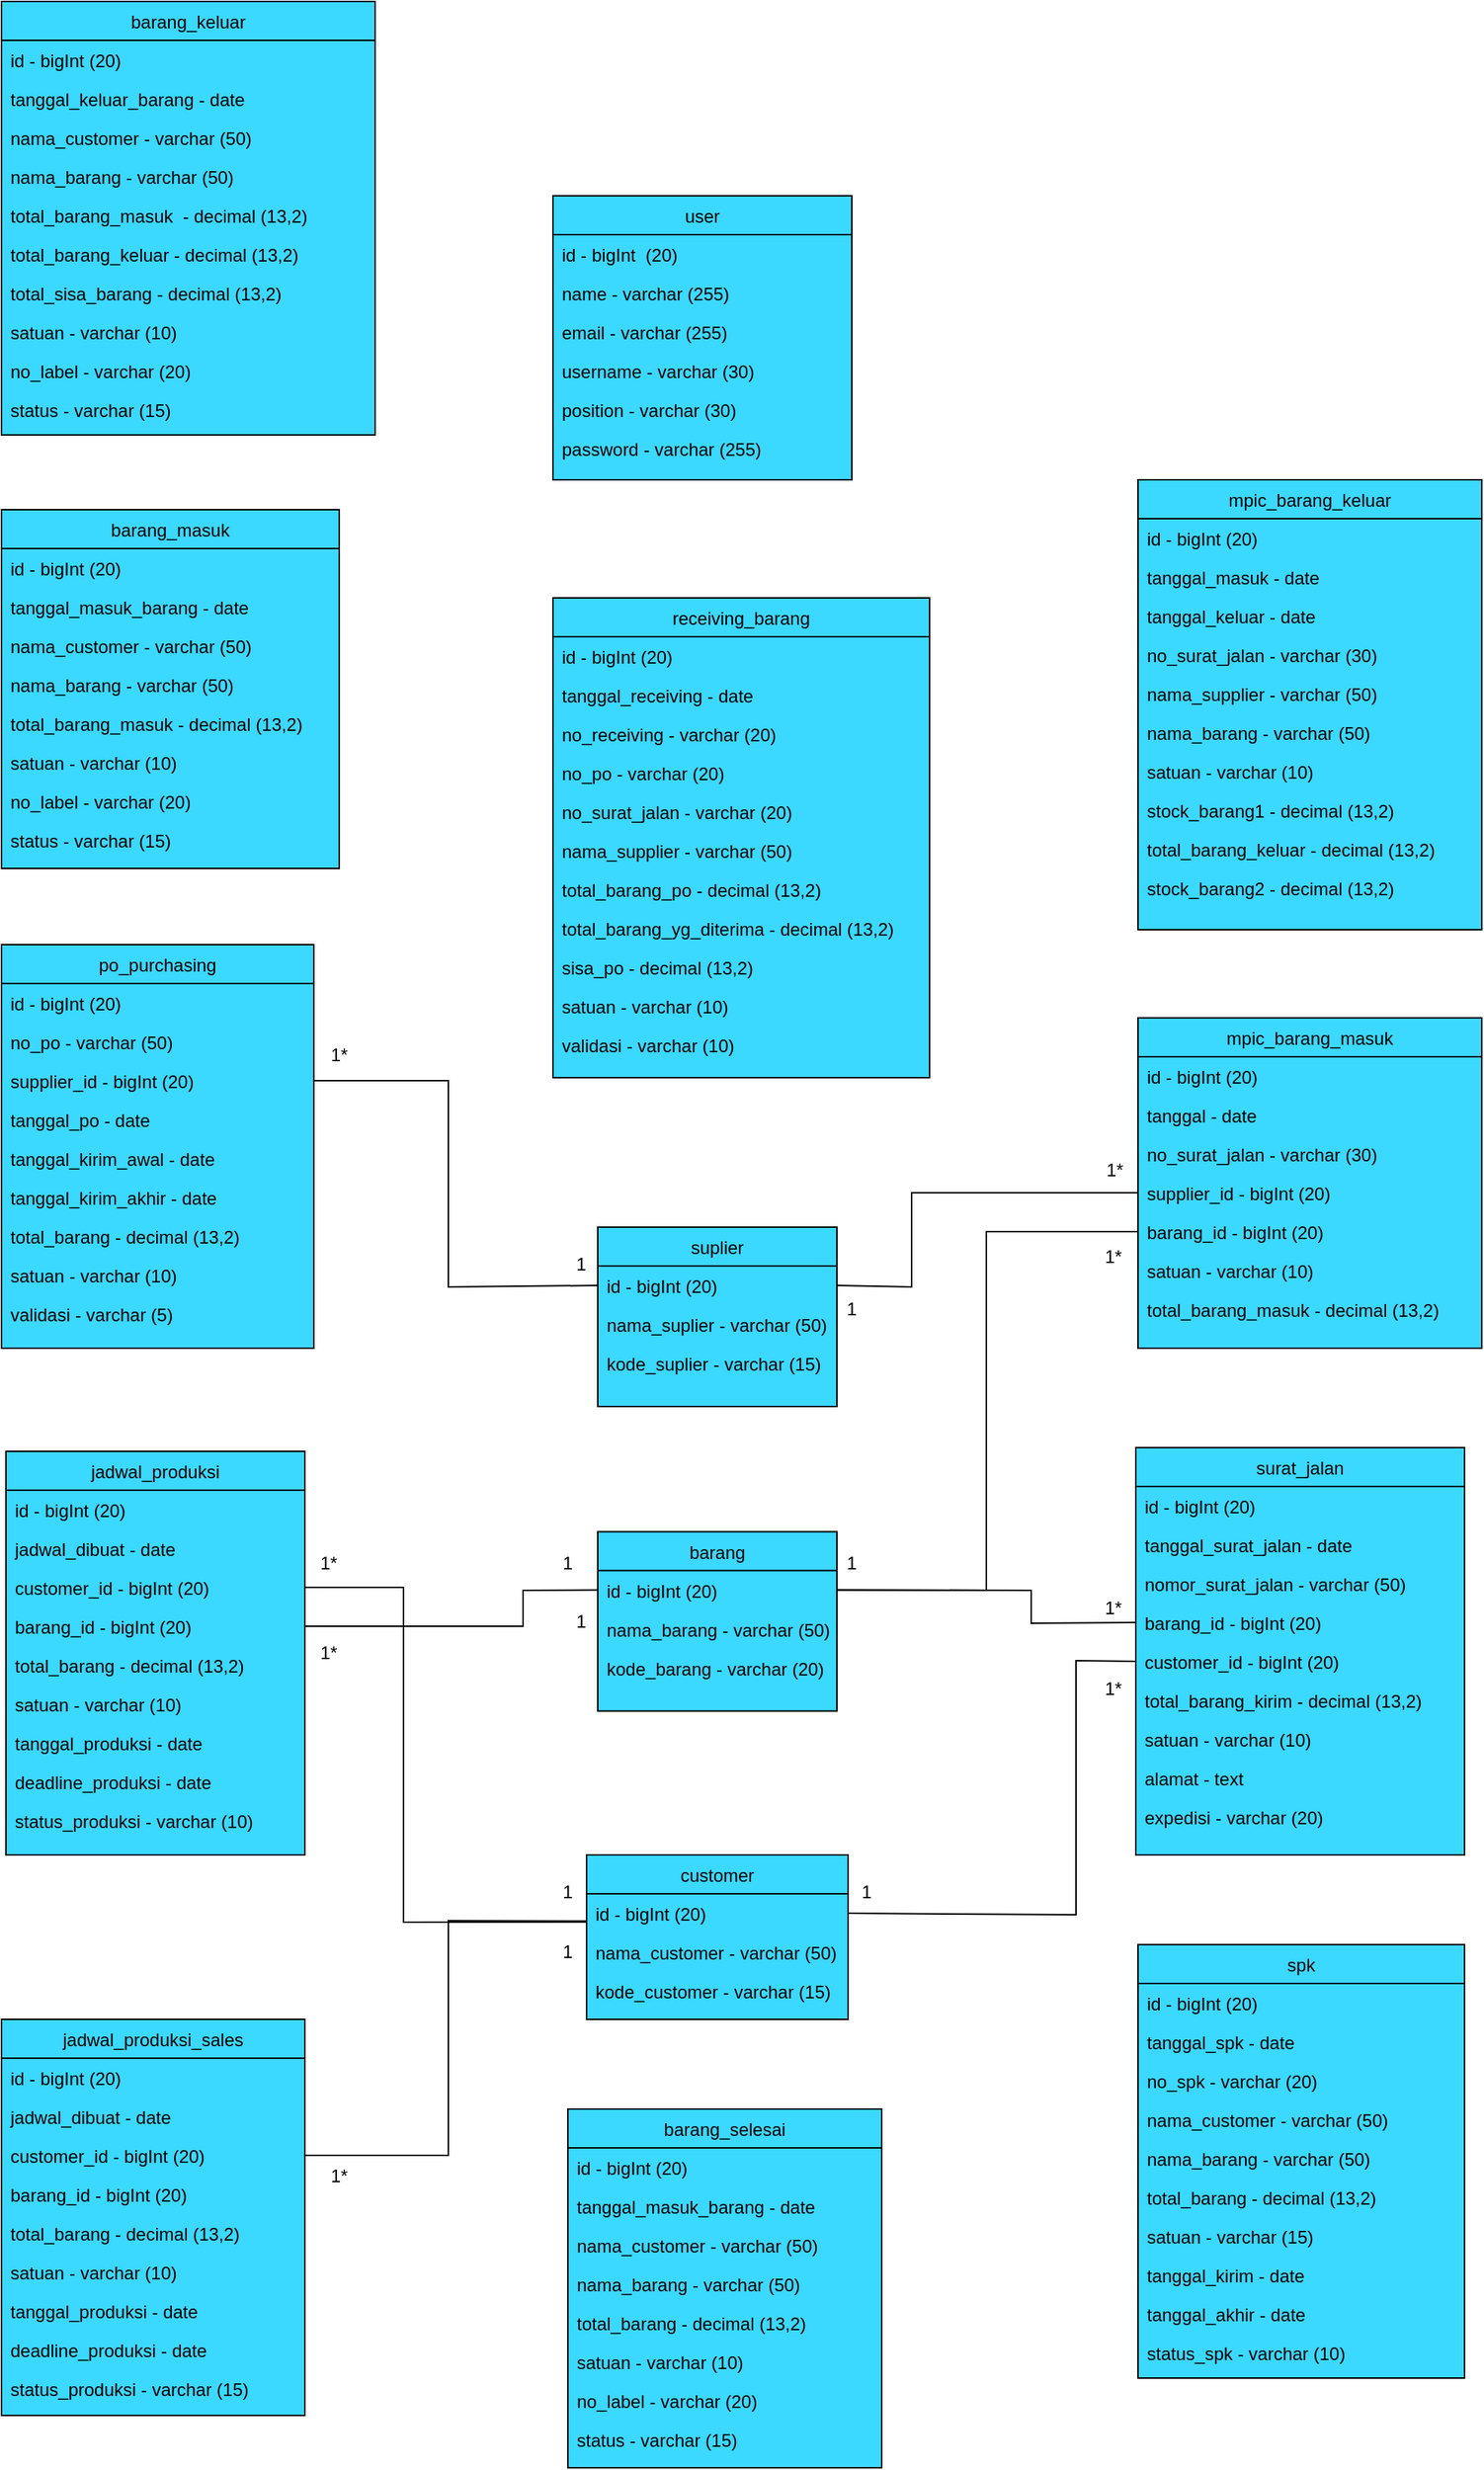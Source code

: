 <mxfile version="20.3.0" type="github">
  <diagram id="C5RBs43oDa-KdzZeNtuy" name="Page-1">
    <mxGraphModel dx="6648" dy="5126" grid="1" gridSize="10" guides="1" tooltips="1" connect="1" arrows="1" fold="1" page="1" pageScale="1" pageWidth="827" pageHeight="1169" math="0" shadow="0">
      <root>
        <mxCell id="WIyWlLk6GJQsqaUBKTNV-0" />
        <mxCell id="WIyWlLk6GJQsqaUBKTNV-1" parent="WIyWlLk6GJQsqaUBKTNV-0" />
        <mxCell id="zkfFHV4jXpPFQw0GAbJ--0" value="surat_jalan" style="swimlane;fontStyle=0;align=center;verticalAlign=top;childLayout=stackLayout;horizontal=1;startSize=26;horizontalStack=0;resizeParent=1;resizeLast=0;collapsible=1;marginBottom=0;rounded=0;shadow=0;strokeWidth=1;fillColor=#3BD8FF;swimlaneFillColor=#3BD8FF;" parent="WIyWlLk6GJQsqaUBKTNV-1" vertex="1">
          <mxGeometry x="1390" y="-772.5" width="220" height="272.5" as="geometry">
            <mxRectangle x="230" y="140" width="160" height="26" as="alternateBounds" />
          </mxGeometry>
        </mxCell>
        <mxCell id="zkfFHV4jXpPFQw0GAbJ--1" value="id - bigInt (20)" style="text;align=left;verticalAlign=top;spacingLeft=4;spacingRight=4;overflow=hidden;rotatable=0;points=[[0,0.5],[1,0.5]];portConstraint=eastwest;" parent="zkfFHV4jXpPFQw0GAbJ--0" vertex="1">
          <mxGeometry y="26" width="220" height="26" as="geometry" />
        </mxCell>
        <mxCell id="zkfFHV4jXpPFQw0GAbJ--2" value="tanggal_surat_jalan - date" style="text;align=left;verticalAlign=top;spacingLeft=4;spacingRight=4;overflow=hidden;rotatable=0;points=[[0,0.5],[1,0.5]];portConstraint=eastwest;rounded=0;shadow=0;html=0;" parent="zkfFHV4jXpPFQw0GAbJ--0" vertex="1">
          <mxGeometry y="52" width="220" height="26" as="geometry" />
        </mxCell>
        <mxCell id="zkfFHV4jXpPFQw0GAbJ--3" value="nomor_surat_jalan - varchar (50)" style="text;align=left;verticalAlign=top;spacingLeft=4;spacingRight=4;overflow=hidden;rotatable=0;points=[[0,0.5],[1,0.5]];portConstraint=eastwest;rounded=0;shadow=0;html=0;" parent="zkfFHV4jXpPFQw0GAbJ--0" vertex="1">
          <mxGeometry y="78" width="220" height="26" as="geometry" />
        </mxCell>
        <mxCell id="W92CTORP-74Vqz_GSipa-1" value="barang_id - bigInt (20)" style="text;align=left;verticalAlign=top;spacingLeft=4;spacingRight=4;overflow=hidden;rotatable=0;points=[[0,0.5],[1,0.5]];portConstraint=eastwest;rounded=0;shadow=0;html=0;" parent="zkfFHV4jXpPFQw0GAbJ--0" vertex="1">
          <mxGeometry y="104" width="220" height="26" as="geometry" />
        </mxCell>
        <mxCell id="W92CTORP-74Vqz_GSipa-0" value="customer_id - bigInt (20)" style="text;align=left;verticalAlign=top;spacingLeft=4;spacingRight=4;overflow=hidden;rotatable=0;points=[[0,0.5],[1,0.5]];portConstraint=eastwest;rounded=0;shadow=0;html=0;" parent="zkfFHV4jXpPFQw0GAbJ--0" vertex="1">
          <mxGeometry y="130" width="220" height="26" as="geometry" />
        </mxCell>
        <mxCell id="W92CTORP-74Vqz_GSipa-2" value="total_barang_kirim - decimal (13,2)" style="text;align=left;verticalAlign=top;spacingLeft=4;spacingRight=4;overflow=hidden;rotatable=0;points=[[0,0.5],[1,0.5]];portConstraint=eastwest;rounded=0;shadow=0;html=0;" parent="zkfFHV4jXpPFQw0GAbJ--0" vertex="1">
          <mxGeometry y="156" width="220" height="26" as="geometry" />
        </mxCell>
        <mxCell id="W92CTORP-74Vqz_GSipa-3" value="satuan - varchar (10)" style="text;align=left;verticalAlign=top;spacingLeft=4;spacingRight=4;overflow=hidden;rotatable=0;points=[[0,0.5],[1,0.5]];portConstraint=eastwest;rounded=0;shadow=0;html=0;" parent="zkfFHV4jXpPFQw0GAbJ--0" vertex="1">
          <mxGeometry y="182" width="220" height="26" as="geometry" />
        </mxCell>
        <mxCell id="W92CTORP-74Vqz_GSipa-4" value="alamat - text" style="text;align=left;verticalAlign=top;spacingLeft=4;spacingRight=4;overflow=hidden;rotatable=0;points=[[0,0.5],[1,0.5]];portConstraint=eastwest;rounded=0;shadow=0;html=0;" parent="zkfFHV4jXpPFQw0GAbJ--0" vertex="1">
          <mxGeometry y="208" width="220" height="26" as="geometry" />
        </mxCell>
        <mxCell id="W92CTORP-74Vqz_GSipa-5" value="expedisi - varchar (20)" style="text;align=left;verticalAlign=top;spacingLeft=4;spacingRight=4;overflow=hidden;rotatable=0;points=[[0,0.5],[1,0.5]];portConstraint=eastwest;rounded=0;shadow=0;html=0;" parent="zkfFHV4jXpPFQw0GAbJ--0" vertex="1">
          <mxGeometry y="234" width="220" height="26" as="geometry" />
        </mxCell>
        <mxCell id="zkfFHV4jXpPFQw0GAbJ--6" value="barang_selesai" style="swimlane;fontStyle=0;align=center;verticalAlign=top;childLayout=stackLayout;horizontal=1;startSize=26;horizontalStack=0;resizeParent=1;resizeLast=0;collapsible=1;marginBottom=0;rounded=0;shadow=0;strokeWidth=1;fillColor=#3BD8FF;swimlaneFillColor=#3BD8FF;" parent="WIyWlLk6GJQsqaUBKTNV-1" vertex="1">
          <mxGeometry x="1010" y="-330" width="210" height="240" as="geometry">
            <mxRectangle x="130" y="380" width="160" height="26" as="alternateBounds" />
          </mxGeometry>
        </mxCell>
        <mxCell id="zkfFHV4jXpPFQw0GAbJ--7" value="id - bigInt (20)" style="text;align=left;verticalAlign=top;spacingLeft=4;spacingRight=4;overflow=hidden;rotatable=0;points=[[0,0.5],[1,0.5]];portConstraint=eastwest;" parent="zkfFHV4jXpPFQw0GAbJ--6" vertex="1">
          <mxGeometry y="26" width="210" height="26" as="geometry" />
        </mxCell>
        <mxCell id="zkfFHV4jXpPFQw0GAbJ--8" value="tanggal_masuk_barang - date" style="text;align=left;verticalAlign=top;spacingLeft=4;spacingRight=4;overflow=hidden;rotatable=0;points=[[0,0.5],[1,0.5]];portConstraint=eastwest;rounded=0;shadow=0;html=0;" parent="zkfFHV4jXpPFQw0GAbJ--6" vertex="1">
          <mxGeometry y="52" width="210" height="26" as="geometry" />
        </mxCell>
        <mxCell id="W92CTORP-74Vqz_GSipa-8" value="nama_customer - varchar (50)" style="text;align=left;verticalAlign=top;spacingLeft=4;spacingRight=4;overflow=hidden;rotatable=0;points=[[0,0.5],[1,0.5]];portConstraint=eastwest;rounded=0;shadow=0;html=0;" parent="zkfFHV4jXpPFQw0GAbJ--6" vertex="1">
          <mxGeometry y="78" width="210" height="26" as="geometry" />
        </mxCell>
        <mxCell id="W92CTORP-74Vqz_GSipa-9" value="nama_barang - varchar (50)" style="text;align=left;verticalAlign=top;spacingLeft=4;spacingRight=4;overflow=hidden;rotatable=0;points=[[0,0.5],[1,0.5]];portConstraint=eastwest;rounded=0;shadow=0;html=0;" parent="zkfFHV4jXpPFQw0GAbJ--6" vertex="1">
          <mxGeometry y="104" width="210" height="26" as="geometry" />
        </mxCell>
        <mxCell id="W92CTORP-74Vqz_GSipa-10" value="total_barang - decimal (13,2)" style="text;align=left;verticalAlign=top;spacingLeft=4;spacingRight=4;overflow=hidden;rotatable=0;points=[[0,0.5],[1,0.5]];portConstraint=eastwest;rounded=0;shadow=0;html=0;" parent="zkfFHV4jXpPFQw0GAbJ--6" vertex="1">
          <mxGeometry y="130" width="210" height="26" as="geometry" />
        </mxCell>
        <mxCell id="W92CTORP-74Vqz_GSipa-11" value="satuan - varchar (10)" style="text;align=left;verticalAlign=top;spacingLeft=4;spacingRight=4;overflow=hidden;rotatable=0;points=[[0,0.5],[1,0.5]];portConstraint=eastwest;rounded=0;shadow=0;html=0;" parent="zkfFHV4jXpPFQw0GAbJ--6" vertex="1">
          <mxGeometry y="156" width="210" height="26" as="geometry" />
        </mxCell>
        <mxCell id="W92CTORP-74Vqz_GSipa-12" value="no_label - varchar (20)" style="text;align=left;verticalAlign=top;spacingLeft=4;spacingRight=4;overflow=hidden;rotatable=0;points=[[0,0.5],[1,0.5]];portConstraint=eastwest;rounded=0;shadow=0;html=0;" parent="zkfFHV4jXpPFQw0GAbJ--6" vertex="1">
          <mxGeometry y="182" width="210" height="26" as="geometry" />
        </mxCell>
        <mxCell id="W92CTORP-74Vqz_GSipa-13" value="status - varchar (15)" style="text;align=left;verticalAlign=top;spacingLeft=4;spacingRight=4;overflow=hidden;rotatable=0;points=[[0,0.5],[1,0.5]];portConstraint=eastwest;rounded=0;shadow=0;html=0;" parent="zkfFHV4jXpPFQw0GAbJ--6" vertex="1">
          <mxGeometry y="208" width="210" height="26" as="geometry" />
        </mxCell>
        <mxCell id="zkfFHV4jXpPFQw0GAbJ--13" value="customer" style="swimlane;fontStyle=0;align=center;verticalAlign=top;childLayout=stackLayout;horizontal=1;startSize=26;horizontalStack=0;resizeParent=1;resizeLast=0;collapsible=1;marginBottom=0;rounded=0;shadow=0;strokeWidth=1;fillColor=#3BD8FF;swimlaneFillColor=#3BD8FF;" parent="WIyWlLk6GJQsqaUBKTNV-1" vertex="1">
          <mxGeometry x="1022.5" y="-500" width="175" height="110" as="geometry">
            <mxRectangle x="340" y="380" width="170" height="26" as="alternateBounds" />
          </mxGeometry>
        </mxCell>
        <mxCell id="zkfFHV4jXpPFQw0GAbJ--14" value="id - bigInt (20)" style="text;align=left;verticalAlign=top;spacingLeft=4;spacingRight=4;overflow=hidden;rotatable=0;points=[[0,0.5],[1,0.5]];portConstraint=eastwest;" parent="zkfFHV4jXpPFQw0GAbJ--13" vertex="1">
          <mxGeometry y="26" width="175" height="26" as="geometry" />
        </mxCell>
        <mxCell id="W92CTORP-74Vqz_GSipa-6" value="nama_customer - varchar (50)" style="text;align=left;verticalAlign=top;spacingLeft=4;spacingRight=4;overflow=hidden;rotatable=0;points=[[0,0.5],[1,0.5]];portConstraint=eastwest;" parent="zkfFHV4jXpPFQw0GAbJ--13" vertex="1">
          <mxGeometry y="52" width="175" height="26" as="geometry" />
        </mxCell>
        <mxCell id="W92CTORP-74Vqz_GSipa-7" value="kode_customer - varchar (15)" style="text;align=left;verticalAlign=top;spacingLeft=4;spacingRight=4;overflow=hidden;rotatable=0;points=[[0,0.5],[1,0.5]];portConstraint=eastwest;" parent="zkfFHV4jXpPFQw0GAbJ--13" vertex="1">
          <mxGeometry y="78" width="175" height="26" as="geometry" />
        </mxCell>
        <mxCell id="zkfFHV4jXpPFQw0GAbJ--17" value="barang" style="swimlane;fontStyle=0;align=center;verticalAlign=top;childLayout=stackLayout;horizontal=1;startSize=26;horizontalStack=0;resizeParent=1;resizeLast=0;collapsible=1;marginBottom=0;rounded=0;shadow=0;strokeWidth=1;fillColor=#3BD8FF;swimlaneFillColor=#3BD8FF;" parent="WIyWlLk6GJQsqaUBKTNV-1" vertex="1">
          <mxGeometry x="1030" y="-716.25" width="160" height="120" as="geometry">
            <mxRectangle x="550" y="140" width="160" height="26" as="alternateBounds" />
          </mxGeometry>
        </mxCell>
        <mxCell id="zkfFHV4jXpPFQw0GAbJ--18" value="id - bigInt (20)" style="text;align=left;verticalAlign=top;spacingLeft=4;spacingRight=4;overflow=hidden;rotatable=0;points=[[0,0.5],[1,0.5]];portConstraint=eastwest;" parent="zkfFHV4jXpPFQw0GAbJ--17" vertex="1">
          <mxGeometry y="26" width="160" height="26" as="geometry" />
        </mxCell>
        <mxCell id="zkfFHV4jXpPFQw0GAbJ--19" value="nama_barang - varchar (50)" style="text;align=left;verticalAlign=top;spacingLeft=4;spacingRight=4;overflow=hidden;rotatable=0;points=[[0,0.5],[1,0.5]];portConstraint=eastwest;rounded=0;shadow=0;html=0;" parent="zkfFHV4jXpPFQw0GAbJ--17" vertex="1">
          <mxGeometry y="52" width="160" height="26" as="geometry" />
        </mxCell>
        <mxCell id="zkfFHV4jXpPFQw0GAbJ--20" value="kode_barang - varchar (20)" style="text;align=left;verticalAlign=top;spacingLeft=4;spacingRight=4;overflow=hidden;rotatable=0;points=[[0,0.5],[1,0.5]];portConstraint=eastwest;rounded=0;shadow=0;html=0;" parent="zkfFHV4jXpPFQw0GAbJ--17" vertex="1">
          <mxGeometry y="78" width="160" height="26" as="geometry" />
        </mxCell>
        <mxCell id="W92CTORP-74Vqz_GSipa-14" value="spk" style="swimlane;fontStyle=0;align=center;verticalAlign=top;childLayout=stackLayout;horizontal=1;startSize=26;horizontalStack=0;resizeParent=1;resizeLast=0;collapsible=1;marginBottom=0;rounded=0;shadow=0;strokeWidth=1;fillColor=#3BD8FF;swimlaneFillColor=#3BD8FF;" parent="WIyWlLk6GJQsqaUBKTNV-1" vertex="1">
          <mxGeometry x="1391.5" y="-440" width="218.5" height="290" as="geometry">
            <mxRectangle x="130" y="380" width="160" height="26" as="alternateBounds" />
          </mxGeometry>
        </mxCell>
        <mxCell id="W92CTORP-74Vqz_GSipa-15" value="id - bigInt (20)" style="text;align=left;verticalAlign=top;spacingLeft=4;spacingRight=4;overflow=hidden;rotatable=0;points=[[0,0.5],[1,0.5]];portConstraint=eastwest;" parent="W92CTORP-74Vqz_GSipa-14" vertex="1">
          <mxGeometry y="26" width="218.5" height="26" as="geometry" />
        </mxCell>
        <mxCell id="W92CTORP-74Vqz_GSipa-16" value="tanggal_spk - date" style="text;align=left;verticalAlign=top;spacingLeft=4;spacingRight=4;overflow=hidden;rotatable=0;points=[[0,0.5],[1,0.5]];portConstraint=eastwest;rounded=0;shadow=0;html=0;" parent="W92CTORP-74Vqz_GSipa-14" vertex="1">
          <mxGeometry y="52" width="218.5" height="26" as="geometry" />
        </mxCell>
        <mxCell id="W92CTORP-74Vqz_GSipa-17" value="no_spk - varchar (20)" style="text;align=left;verticalAlign=top;spacingLeft=4;spacingRight=4;overflow=hidden;rotatable=0;points=[[0,0.5],[1,0.5]];portConstraint=eastwest;rounded=0;shadow=0;html=0;" parent="W92CTORP-74Vqz_GSipa-14" vertex="1">
          <mxGeometry y="78" width="218.5" height="26" as="geometry" />
        </mxCell>
        <mxCell id="W92CTORP-74Vqz_GSipa-18" value="nama_customer - varchar (50)" style="text;align=left;verticalAlign=top;spacingLeft=4;spacingRight=4;overflow=hidden;rotatable=0;points=[[0,0.5],[1,0.5]];portConstraint=eastwest;rounded=0;shadow=0;html=0;" parent="W92CTORP-74Vqz_GSipa-14" vertex="1">
          <mxGeometry y="104" width="218.5" height="26" as="geometry" />
        </mxCell>
        <mxCell id="W92CTORP-74Vqz_GSipa-19" value="nama_barang - varchar (50)" style="text;align=left;verticalAlign=top;spacingLeft=4;spacingRight=4;overflow=hidden;rotatable=0;points=[[0,0.5],[1,0.5]];portConstraint=eastwest;rounded=0;shadow=0;html=0;" parent="W92CTORP-74Vqz_GSipa-14" vertex="1">
          <mxGeometry y="130" width="218.5" height="26" as="geometry" />
        </mxCell>
        <mxCell id="W92CTORP-74Vqz_GSipa-20" value="total_barang - decimal (13,2)" style="text;align=left;verticalAlign=top;spacingLeft=4;spacingRight=4;overflow=hidden;rotatable=0;points=[[0,0.5],[1,0.5]];portConstraint=eastwest;rounded=0;shadow=0;html=0;" parent="W92CTORP-74Vqz_GSipa-14" vertex="1">
          <mxGeometry y="156" width="218.5" height="26" as="geometry" />
        </mxCell>
        <mxCell id="W92CTORP-74Vqz_GSipa-21" value="satuan - varchar (15)" style="text;align=left;verticalAlign=top;spacingLeft=4;spacingRight=4;overflow=hidden;rotatable=0;points=[[0,0.5],[1,0.5]];portConstraint=eastwest;rounded=0;shadow=0;html=0;" parent="W92CTORP-74Vqz_GSipa-14" vertex="1">
          <mxGeometry y="182" width="218.5" height="26" as="geometry" />
        </mxCell>
        <mxCell id="W92CTORP-74Vqz_GSipa-22" value="tanggal_kirim - date" style="text;align=left;verticalAlign=top;spacingLeft=4;spacingRight=4;overflow=hidden;rotatable=0;points=[[0,0.5],[1,0.5]];portConstraint=eastwest;rounded=0;shadow=0;html=0;" parent="W92CTORP-74Vqz_GSipa-14" vertex="1">
          <mxGeometry y="208" width="218.5" height="26" as="geometry" />
        </mxCell>
        <mxCell id="W92CTORP-74Vqz_GSipa-23" value="tanggal_akhir - date" style="text;align=left;verticalAlign=top;spacingLeft=4;spacingRight=4;overflow=hidden;rotatable=0;points=[[0,0.5],[1,0.5]];portConstraint=eastwest;rounded=0;shadow=0;html=0;" parent="W92CTORP-74Vqz_GSipa-14" vertex="1">
          <mxGeometry y="234" width="218.5" height="26" as="geometry" />
        </mxCell>
        <mxCell id="W92CTORP-74Vqz_GSipa-24" value="status_spk - varchar (10)" style="text;align=left;verticalAlign=top;spacingLeft=4;spacingRight=4;overflow=hidden;rotatable=0;points=[[0,0.5],[1,0.5]];portConstraint=eastwest;rounded=0;shadow=0;html=0;" parent="W92CTORP-74Vqz_GSipa-14" vertex="1">
          <mxGeometry y="260" width="218.5" height="26" as="geometry" />
        </mxCell>
        <mxCell id="W92CTORP-74Vqz_GSipa-25" value="user" style="swimlane;fontStyle=0;align=center;verticalAlign=top;childLayout=stackLayout;horizontal=1;startSize=26;horizontalStack=0;resizeParent=1;resizeLast=0;collapsible=1;marginBottom=0;rounded=0;shadow=0;strokeWidth=1;swimlaneFillColor=#3BD8FF;fillColor=#3BD8FF;" parent="WIyWlLk6GJQsqaUBKTNV-1" vertex="1">
          <mxGeometry x="1000" y="-1610" width="200" height="190" as="geometry">
            <mxRectangle x="130" y="380" width="160" height="26" as="alternateBounds" />
          </mxGeometry>
        </mxCell>
        <mxCell id="W92CTORP-74Vqz_GSipa-26" value="id - bigInt  (20)" style="text;align=left;verticalAlign=top;spacingLeft=4;spacingRight=4;overflow=hidden;rotatable=0;points=[[0,0.5],[1,0.5]];portConstraint=eastwest;" parent="W92CTORP-74Vqz_GSipa-25" vertex="1">
          <mxGeometry y="26" width="200" height="26" as="geometry" />
        </mxCell>
        <mxCell id="W92CTORP-74Vqz_GSipa-27" value="name - varchar (255)" style="text;align=left;verticalAlign=top;spacingLeft=4;spacingRight=4;overflow=hidden;rotatable=0;points=[[0,0.5],[1,0.5]];portConstraint=eastwest;rounded=0;shadow=0;html=0;" parent="W92CTORP-74Vqz_GSipa-25" vertex="1">
          <mxGeometry y="52" width="200" height="26" as="geometry" />
        </mxCell>
        <mxCell id="W92CTORP-74Vqz_GSipa-28" value="email - varchar (255)" style="text;align=left;verticalAlign=top;spacingLeft=4;spacingRight=4;overflow=hidden;rotatable=0;points=[[0,0.5],[1,0.5]];portConstraint=eastwest;rounded=0;shadow=0;html=0;" parent="W92CTORP-74Vqz_GSipa-25" vertex="1">
          <mxGeometry y="78" width="200" height="26" as="geometry" />
        </mxCell>
        <mxCell id="W92CTORP-74Vqz_GSipa-29" value="username - varchar (30)" style="text;align=left;verticalAlign=top;spacingLeft=4;spacingRight=4;overflow=hidden;rotatable=0;points=[[0,0.5],[1,0.5]];portConstraint=eastwest;rounded=0;shadow=0;html=0;" parent="W92CTORP-74Vqz_GSipa-25" vertex="1">
          <mxGeometry y="104" width="200" height="26" as="geometry" />
        </mxCell>
        <mxCell id="W92CTORP-74Vqz_GSipa-30" value="position - varchar (30)" style="text;align=left;verticalAlign=top;spacingLeft=4;spacingRight=4;overflow=hidden;rotatable=0;points=[[0,0.5],[1,0.5]];portConstraint=eastwest;rounded=0;shadow=0;html=0;" parent="W92CTORP-74Vqz_GSipa-25" vertex="1">
          <mxGeometry y="130" width="200" height="26" as="geometry" />
        </mxCell>
        <mxCell id="W92CTORP-74Vqz_GSipa-31" value="password - varchar (255)" style="text;align=left;verticalAlign=top;spacingLeft=4;spacingRight=4;overflow=hidden;rotatable=0;points=[[0,0.5],[1,0.5]];portConstraint=eastwest;rounded=0;shadow=0;html=0;" parent="W92CTORP-74Vqz_GSipa-25" vertex="1">
          <mxGeometry y="156" width="200" height="26" as="geometry" />
        </mxCell>
        <mxCell id="W92CTORP-74Vqz_GSipa-36" value="jadwal_produksi" style="swimlane;fontStyle=0;align=center;verticalAlign=top;childLayout=stackLayout;horizontal=1;startSize=26;horizontalStack=0;resizeParent=1;resizeLast=0;collapsible=1;marginBottom=0;rounded=0;shadow=0;strokeWidth=1;fillColor=#3BD8FF;swimlaneFillColor=#3BD8FF;" parent="WIyWlLk6GJQsqaUBKTNV-1" vertex="1">
          <mxGeometry x="634" y="-770" width="200" height="270" as="geometry">
            <mxRectangle x="130" y="380" width="160" height="26" as="alternateBounds" />
          </mxGeometry>
        </mxCell>
        <mxCell id="W92CTORP-74Vqz_GSipa-37" value="id - bigInt (20)" style="text;align=left;verticalAlign=top;spacingLeft=4;spacingRight=4;overflow=hidden;rotatable=0;points=[[0,0.5],[1,0.5]];portConstraint=eastwest;" parent="W92CTORP-74Vqz_GSipa-36" vertex="1">
          <mxGeometry y="26" width="200" height="26" as="geometry" />
        </mxCell>
        <mxCell id="W92CTORP-74Vqz_GSipa-38" value="jadwal_dibuat - date" style="text;align=left;verticalAlign=top;spacingLeft=4;spacingRight=4;overflow=hidden;rotatable=0;points=[[0,0.5],[1,0.5]];portConstraint=eastwest;rounded=0;shadow=0;html=0;" parent="W92CTORP-74Vqz_GSipa-36" vertex="1">
          <mxGeometry y="52" width="200" height="26" as="geometry" />
        </mxCell>
        <mxCell id="W92CTORP-74Vqz_GSipa-39" value="customer_id - bigInt (20)" style="text;align=left;verticalAlign=top;spacingLeft=4;spacingRight=4;overflow=hidden;rotatable=0;points=[[0,0.5],[1,0.5]];portConstraint=eastwest;rounded=0;shadow=0;html=0;" parent="W92CTORP-74Vqz_GSipa-36" vertex="1">
          <mxGeometry y="78" width="200" height="26" as="geometry" />
        </mxCell>
        <mxCell id="W92CTORP-74Vqz_GSipa-40" value="barang_id - bigInt (20)" style="text;align=left;verticalAlign=top;spacingLeft=4;spacingRight=4;overflow=hidden;rotatable=0;points=[[0,0.5],[1,0.5]];portConstraint=eastwest;rounded=0;shadow=0;html=0;" parent="W92CTORP-74Vqz_GSipa-36" vertex="1">
          <mxGeometry y="104" width="200" height="26" as="geometry" />
        </mxCell>
        <mxCell id="W92CTORP-74Vqz_GSipa-41" value="total_barang - decimal (13,2)" style="text;align=left;verticalAlign=top;spacingLeft=4;spacingRight=4;overflow=hidden;rotatable=0;points=[[0,0.5],[1,0.5]];portConstraint=eastwest;rounded=0;shadow=0;html=0;" parent="W92CTORP-74Vqz_GSipa-36" vertex="1">
          <mxGeometry y="130" width="200" height="26" as="geometry" />
        </mxCell>
        <mxCell id="W92CTORP-74Vqz_GSipa-42" value="satuan - varchar (10)" style="text;align=left;verticalAlign=top;spacingLeft=4;spacingRight=4;overflow=hidden;rotatable=0;points=[[0,0.5],[1,0.5]];portConstraint=eastwest;rounded=0;shadow=0;html=0;" parent="W92CTORP-74Vqz_GSipa-36" vertex="1">
          <mxGeometry y="156" width="200" height="26" as="geometry" />
        </mxCell>
        <mxCell id="W92CTORP-74Vqz_GSipa-43" value="tanggal_produksi - date" style="text;align=left;verticalAlign=top;spacingLeft=4;spacingRight=4;overflow=hidden;rotatable=0;points=[[0,0.5],[1,0.5]];portConstraint=eastwest;rounded=0;shadow=0;html=0;" parent="W92CTORP-74Vqz_GSipa-36" vertex="1">
          <mxGeometry y="182" width="200" height="26" as="geometry" />
        </mxCell>
        <mxCell id="W92CTORP-74Vqz_GSipa-44" value="deadline_produksi - date" style="text;align=left;verticalAlign=top;spacingLeft=4;spacingRight=4;overflow=hidden;rotatable=0;points=[[0,0.5],[1,0.5]];portConstraint=eastwest;rounded=0;shadow=0;html=0;" parent="W92CTORP-74Vqz_GSipa-36" vertex="1">
          <mxGeometry y="208" width="200" height="26" as="geometry" />
        </mxCell>
        <mxCell id="W92CTORP-74Vqz_GSipa-45" value="status_produksi - varchar (10)" style="text;align=left;verticalAlign=top;spacingLeft=4;spacingRight=4;overflow=hidden;rotatable=0;points=[[0,0.5],[1,0.5]];portConstraint=eastwest;rounded=0;shadow=0;html=0;" parent="W92CTORP-74Vqz_GSipa-36" vertex="1">
          <mxGeometry y="234" width="200" height="26" as="geometry" />
        </mxCell>
        <mxCell id="W92CTORP-74Vqz_GSipa-46" value="jadwal_produksi_sales" style="swimlane;fontStyle=0;align=center;verticalAlign=top;childLayout=stackLayout;horizontal=1;startSize=26;horizontalStack=0;resizeParent=1;resizeLast=0;collapsible=1;marginBottom=0;rounded=0;shadow=0;strokeWidth=1;fillColor=#3BD8FF;swimlaneFillColor=#3BD8FF;" parent="WIyWlLk6GJQsqaUBKTNV-1" vertex="1">
          <mxGeometry x="631" y="-390" width="203" height="265" as="geometry">
            <mxRectangle x="130" y="380" width="160" height="26" as="alternateBounds" />
          </mxGeometry>
        </mxCell>
        <mxCell id="W92CTORP-74Vqz_GSipa-47" value="id - bigInt (20)" style="text;align=left;verticalAlign=top;spacingLeft=4;spacingRight=4;overflow=hidden;rotatable=0;points=[[0,0.5],[1,0.5]];portConstraint=eastwest;" parent="W92CTORP-74Vqz_GSipa-46" vertex="1">
          <mxGeometry y="26" width="203" height="26" as="geometry" />
        </mxCell>
        <mxCell id="W92CTORP-74Vqz_GSipa-48" value="jadwal_dibuat - date" style="text;align=left;verticalAlign=top;spacingLeft=4;spacingRight=4;overflow=hidden;rotatable=0;points=[[0,0.5],[1,0.5]];portConstraint=eastwest;rounded=0;shadow=0;html=0;" parent="W92CTORP-74Vqz_GSipa-46" vertex="1">
          <mxGeometry y="52" width="203" height="26" as="geometry" />
        </mxCell>
        <mxCell id="W92CTORP-74Vqz_GSipa-49" value="customer_id - bigInt (20)" style="text;align=left;verticalAlign=top;spacingLeft=4;spacingRight=4;overflow=hidden;rotatable=0;points=[[0,0.5],[1,0.5]];portConstraint=eastwest;rounded=0;shadow=0;html=0;" parent="W92CTORP-74Vqz_GSipa-46" vertex="1">
          <mxGeometry y="78" width="203" height="26" as="geometry" />
        </mxCell>
        <mxCell id="W92CTORP-74Vqz_GSipa-50" value="barang_id - bigInt (20)" style="text;align=left;verticalAlign=top;spacingLeft=4;spacingRight=4;overflow=hidden;rotatable=0;points=[[0,0.5],[1,0.5]];portConstraint=eastwest;rounded=0;shadow=0;html=0;" parent="W92CTORP-74Vqz_GSipa-46" vertex="1">
          <mxGeometry y="104" width="203" height="26" as="geometry" />
        </mxCell>
        <mxCell id="W92CTORP-74Vqz_GSipa-51" value="total_barang - decimal (13,2)" style="text;align=left;verticalAlign=top;spacingLeft=4;spacingRight=4;overflow=hidden;rotatable=0;points=[[0,0.5],[1,0.5]];portConstraint=eastwest;rounded=0;shadow=0;html=0;" parent="W92CTORP-74Vqz_GSipa-46" vertex="1">
          <mxGeometry y="130" width="203" height="26" as="geometry" />
        </mxCell>
        <mxCell id="W92CTORP-74Vqz_GSipa-52" value="satuan - varchar (10)" style="text;align=left;verticalAlign=top;spacingLeft=4;spacingRight=4;overflow=hidden;rotatable=0;points=[[0,0.5],[1,0.5]];portConstraint=eastwest;rounded=0;shadow=0;html=0;" parent="W92CTORP-74Vqz_GSipa-46" vertex="1">
          <mxGeometry y="156" width="203" height="26" as="geometry" />
        </mxCell>
        <mxCell id="W92CTORP-74Vqz_GSipa-53" value="tanggal_produksi - date" style="text;align=left;verticalAlign=top;spacingLeft=4;spacingRight=4;overflow=hidden;rotatable=0;points=[[0,0.5],[1,0.5]];portConstraint=eastwest;rounded=0;shadow=0;html=0;" parent="W92CTORP-74Vqz_GSipa-46" vertex="1">
          <mxGeometry y="182" width="203" height="26" as="geometry" />
        </mxCell>
        <mxCell id="W92CTORP-74Vqz_GSipa-54" value="deadline_produksi - date" style="text;align=left;verticalAlign=top;spacingLeft=4;spacingRight=4;overflow=hidden;rotatable=0;points=[[0,0.5],[1,0.5]];portConstraint=eastwest;rounded=0;shadow=0;html=0;" parent="W92CTORP-74Vqz_GSipa-46" vertex="1">
          <mxGeometry y="208" width="203" height="26" as="geometry" />
        </mxCell>
        <mxCell id="W92CTORP-74Vqz_GSipa-55" value="status_produksi - varchar (15)" style="text;align=left;verticalAlign=top;spacingLeft=4;spacingRight=4;overflow=hidden;rotatable=0;points=[[0,0.5],[1,0.5]];portConstraint=eastwest;rounded=0;shadow=0;html=0;" parent="W92CTORP-74Vqz_GSipa-46" vertex="1">
          <mxGeometry y="234" width="203" height="26" as="geometry" />
        </mxCell>
        <mxCell id="W92CTORP-74Vqz_GSipa-64" value="1" style="text;html=1;strokeColor=none;fillColor=none;align=center;verticalAlign=middle;whiteSpace=wrap;rounded=0;" parent="WIyWlLk6GJQsqaUBKTNV-1" vertex="1">
          <mxGeometry x="1170" y="-710" width="60" height="30" as="geometry" />
        </mxCell>
        <mxCell id="W92CTORP-74Vqz_GSipa-65" value="1*" style="text;html=1;strokeColor=none;fillColor=none;align=center;verticalAlign=middle;whiteSpace=wrap;rounded=0;" parent="WIyWlLk6GJQsqaUBKTNV-1" vertex="1">
          <mxGeometry x="820" y="-710" width="60" height="30" as="geometry" />
        </mxCell>
        <mxCell id="W92CTORP-74Vqz_GSipa-66" value="1*" style="text;html=1;strokeColor=none;fillColor=none;align=center;verticalAlign=middle;whiteSpace=wrap;rounded=0;" parent="WIyWlLk6GJQsqaUBKTNV-1" vertex="1">
          <mxGeometry x="827" y="-300" width="60" height="30" as="geometry" />
        </mxCell>
        <mxCell id="W92CTORP-74Vqz_GSipa-67" value="1" style="text;html=1;strokeColor=none;fillColor=none;align=center;verticalAlign=middle;whiteSpace=wrap;rounded=0;" parent="WIyWlLk6GJQsqaUBKTNV-1" vertex="1">
          <mxGeometry x="988.5" y="-671.25" width="60" height="30" as="geometry" />
        </mxCell>
        <mxCell id="W92CTORP-74Vqz_GSipa-68" value="1" style="text;html=1;strokeColor=none;fillColor=none;align=center;verticalAlign=middle;whiteSpace=wrap;rounded=0;" parent="WIyWlLk6GJQsqaUBKTNV-1" vertex="1">
          <mxGeometry x="980" y="-710" width="60" height="30" as="geometry" />
        </mxCell>
        <mxCell id="W92CTORP-74Vqz_GSipa-69" value="1*" style="text;html=1;strokeColor=none;fillColor=none;align=center;verticalAlign=middle;whiteSpace=wrap;rounded=0;" parent="WIyWlLk6GJQsqaUBKTNV-1" vertex="1">
          <mxGeometry x="1345" y="-626.25" width="60" height="30" as="geometry" />
        </mxCell>
        <mxCell id="W92CTORP-74Vqz_GSipa-70" value="1" style="text;html=1;strokeColor=none;fillColor=none;align=center;verticalAlign=middle;whiteSpace=wrap;rounded=0;" parent="WIyWlLk6GJQsqaUBKTNV-1" vertex="1">
          <mxGeometry x="980" y="-490" width="60" height="30" as="geometry" />
        </mxCell>
        <mxCell id="W92CTORP-74Vqz_GSipa-71" value="1*" style="text;html=1;strokeColor=none;fillColor=none;align=center;verticalAlign=middle;whiteSpace=wrap;rounded=0;" parent="WIyWlLk6GJQsqaUBKTNV-1" vertex="1">
          <mxGeometry x="1345" y="-915" width="60" height="30" as="geometry" />
        </mxCell>
        <mxCell id="W92CTORP-74Vqz_GSipa-72" value="1*" style="text;html=1;strokeColor=none;fillColor=none;align=center;verticalAlign=middle;whiteSpace=wrap;rounded=0;" parent="WIyWlLk6GJQsqaUBKTNV-1" vertex="1">
          <mxGeometry x="1346" y="-973" width="60" height="30" as="geometry" />
        </mxCell>
        <mxCell id="W92CTORP-74Vqz_GSipa-73" value="1" style="text;html=1;strokeColor=none;fillColor=none;align=center;verticalAlign=middle;whiteSpace=wrap;rounded=0;" parent="WIyWlLk6GJQsqaUBKTNV-1" vertex="1">
          <mxGeometry x="980" y="-450" width="60" height="30" as="geometry" />
        </mxCell>
        <mxCell id="W92CTORP-74Vqz_GSipa-74" value="suplier" style="swimlane;fontStyle=0;align=center;verticalAlign=top;childLayout=stackLayout;horizontal=1;startSize=26;horizontalStack=0;resizeParent=1;resizeLast=0;collapsible=1;marginBottom=0;rounded=0;shadow=0;strokeWidth=1;fillColor=#3BD8FF;swimlaneFillColor=#3BD8FF;" parent="WIyWlLk6GJQsqaUBKTNV-1" vertex="1">
          <mxGeometry x="1030" y="-920" width="160" height="120" as="geometry">
            <mxRectangle x="550" y="140" width="160" height="26" as="alternateBounds" />
          </mxGeometry>
        </mxCell>
        <mxCell id="W92CTORP-74Vqz_GSipa-75" value="id - bigInt (20)" style="text;align=left;verticalAlign=top;spacingLeft=4;spacingRight=4;overflow=hidden;rotatable=0;points=[[0,0.5],[1,0.5]];portConstraint=eastwest;" parent="W92CTORP-74Vqz_GSipa-74" vertex="1">
          <mxGeometry y="26" width="160" height="26" as="geometry" />
        </mxCell>
        <mxCell id="W92CTORP-74Vqz_GSipa-76" value="nama_suplier - varchar (50)" style="text;align=left;verticalAlign=top;spacingLeft=4;spacingRight=4;overflow=hidden;rotatable=0;points=[[0,0.5],[1,0.5]];portConstraint=eastwest;rounded=0;shadow=0;html=0;" parent="W92CTORP-74Vqz_GSipa-74" vertex="1">
          <mxGeometry y="52" width="160" height="26" as="geometry" />
        </mxCell>
        <mxCell id="W92CTORP-74Vqz_GSipa-77" value="kode_suplier - varchar (15)" style="text;align=left;verticalAlign=top;spacingLeft=4;spacingRight=4;overflow=hidden;rotatable=0;points=[[0,0.5],[1,0.5]];portConstraint=eastwest;rounded=0;shadow=0;html=0;" parent="W92CTORP-74Vqz_GSipa-74" vertex="1">
          <mxGeometry y="78" width="160" height="26" as="geometry" />
        </mxCell>
        <mxCell id="W92CTORP-74Vqz_GSipa-78" value="receiving_barang" style="swimlane;fontStyle=0;align=center;verticalAlign=top;childLayout=stackLayout;horizontal=1;startSize=26;horizontalStack=0;resizeParent=1;resizeLast=0;collapsible=1;marginBottom=0;rounded=0;shadow=0;strokeWidth=1;fillColor=#3BD8FF;swimlaneFillColor=#3BD8FF;" parent="WIyWlLk6GJQsqaUBKTNV-1" vertex="1">
          <mxGeometry x="1000" y="-1341" width="252" height="321" as="geometry">
            <mxRectangle x="130" y="380" width="160" height="26" as="alternateBounds" />
          </mxGeometry>
        </mxCell>
        <mxCell id="W92CTORP-74Vqz_GSipa-79" value="id - bigInt (20)" style="text;align=left;verticalAlign=top;spacingLeft=4;spacingRight=4;overflow=hidden;rotatable=0;points=[[0,0.5],[1,0.5]];portConstraint=eastwest;" parent="W92CTORP-74Vqz_GSipa-78" vertex="1">
          <mxGeometry y="26" width="252" height="26" as="geometry" />
        </mxCell>
        <mxCell id="W92CTORP-74Vqz_GSipa-80" value="tanggal_receiving - date" style="text;align=left;verticalAlign=top;spacingLeft=4;spacingRight=4;overflow=hidden;rotatable=0;points=[[0,0.5],[1,0.5]];portConstraint=eastwest;rounded=0;shadow=0;html=0;" parent="W92CTORP-74Vqz_GSipa-78" vertex="1">
          <mxGeometry y="52" width="252" height="26" as="geometry" />
        </mxCell>
        <mxCell id="W92CTORP-74Vqz_GSipa-81" value="no_receiving - varchar (20)" style="text;align=left;verticalAlign=top;spacingLeft=4;spacingRight=4;overflow=hidden;rotatable=0;points=[[0,0.5],[1,0.5]];portConstraint=eastwest;rounded=0;shadow=0;html=0;" parent="W92CTORP-74Vqz_GSipa-78" vertex="1">
          <mxGeometry y="78" width="252" height="26" as="geometry" />
        </mxCell>
        <mxCell id="W92CTORP-74Vqz_GSipa-82" value="no_po - varchar (20)" style="text;align=left;verticalAlign=top;spacingLeft=4;spacingRight=4;overflow=hidden;rotatable=0;points=[[0,0.5],[1,0.5]];portConstraint=eastwest;rounded=0;shadow=0;html=0;" parent="W92CTORP-74Vqz_GSipa-78" vertex="1">
          <mxGeometry y="104" width="252" height="26" as="geometry" />
        </mxCell>
        <mxCell id="W92CTORP-74Vqz_GSipa-83" value="no_surat_jalan - varchar (20)" style="text;align=left;verticalAlign=top;spacingLeft=4;spacingRight=4;overflow=hidden;rotatable=0;points=[[0,0.5],[1,0.5]];portConstraint=eastwest;rounded=0;shadow=0;html=0;" parent="W92CTORP-74Vqz_GSipa-78" vertex="1">
          <mxGeometry y="130" width="252" height="26" as="geometry" />
        </mxCell>
        <mxCell id="tOQ1w7Rd5HRCz3_B20FA-11" value="nama_supplier - varchar (50)" style="text;align=left;verticalAlign=top;spacingLeft=4;spacingRight=4;overflow=hidden;rotatable=0;points=[[0,0.5],[1,0.5]];portConstraint=eastwest;rounded=0;shadow=0;html=0;" parent="W92CTORP-74Vqz_GSipa-78" vertex="1">
          <mxGeometry y="156" width="252" height="26" as="geometry" />
        </mxCell>
        <mxCell id="W92CTORP-74Vqz_GSipa-84" value="total_barang_po - decimal (13,2)" style="text;align=left;verticalAlign=top;spacingLeft=4;spacingRight=4;overflow=hidden;rotatable=0;points=[[0,0.5],[1,0.5]];portConstraint=eastwest;rounded=0;shadow=0;html=0;" parent="W92CTORP-74Vqz_GSipa-78" vertex="1">
          <mxGeometry y="182" width="252" height="26" as="geometry" />
        </mxCell>
        <mxCell id="W92CTORP-74Vqz_GSipa-85" value="total_barang_yg_diterima - decimal (13,2)" style="text;align=left;verticalAlign=top;spacingLeft=4;spacingRight=4;overflow=hidden;rotatable=0;points=[[0,0.5],[1,0.5]];portConstraint=eastwest;rounded=0;shadow=0;html=0;" parent="W92CTORP-74Vqz_GSipa-78" vertex="1">
          <mxGeometry y="208" width="252" height="26" as="geometry" />
        </mxCell>
        <mxCell id="W92CTORP-74Vqz_GSipa-86" value="sisa_po - decimal (13,2)" style="text;align=left;verticalAlign=top;spacingLeft=4;spacingRight=4;overflow=hidden;rotatable=0;points=[[0,0.5],[1,0.5]];portConstraint=eastwest;rounded=0;shadow=0;html=0;" parent="W92CTORP-74Vqz_GSipa-78" vertex="1">
          <mxGeometry y="234" width="252" height="26" as="geometry" />
        </mxCell>
        <mxCell id="tOQ1w7Rd5HRCz3_B20FA-12" value="satuan - varchar (10)" style="text;align=left;verticalAlign=top;spacingLeft=4;spacingRight=4;overflow=hidden;rotatable=0;points=[[0,0.5],[1,0.5]];portConstraint=eastwest;rounded=0;shadow=0;html=0;" parent="W92CTORP-74Vqz_GSipa-78" vertex="1">
          <mxGeometry y="260" width="252" height="26" as="geometry" />
        </mxCell>
        <mxCell id="W92CTORP-74Vqz_GSipa-87" value="validasi - varchar (10)" style="text;align=left;verticalAlign=top;spacingLeft=4;spacingRight=4;overflow=hidden;rotatable=0;points=[[0,0.5],[1,0.5]];portConstraint=eastwest;rounded=0;shadow=0;html=0;" parent="W92CTORP-74Vqz_GSipa-78" vertex="1">
          <mxGeometry y="286" width="252" height="26" as="geometry" />
        </mxCell>
        <mxCell id="W92CTORP-74Vqz_GSipa-91" value="1" style="text;html=1;strokeColor=none;fillColor=none;align=center;verticalAlign=middle;whiteSpace=wrap;rounded=0;" parent="WIyWlLk6GJQsqaUBKTNV-1" vertex="1">
          <mxGeometry x="1180" y="-490" width="60" height="30" as="geometry" />
        </mxCell>
        <mxCell id="W92CTORP-74Vqz_GSipa-92" value="1*" style="text;html=1;strokeColor=none;fillColor=none;align=center;verticalAlign=middle;whiteSpace=wrap;rounded=0;" parent="WIyWlLk6GJQsqaUBKTNV-1" vertex="1">
          <mxGeometry x="820" y="-650" width="60" height="30" as="geometry" />
        </mxCell>
        <mxCell id="5EQN3Wktggx0NTJMLrhj-0" value="barang_masuk" style="swimlane;fontStyle=0;align=center;verticalAlign=top;childLayout=stackLayout;horizontal=1;startSize=26;horizontalStack=0;resizeParent=1;resizeLast=0;collapsible=1;marginBottom=0;rounded=0;shadow=0;strokeWidth=1;fillColor=#3BD8FF;swimlaneFillColor=#3BD8FF;" parent="WIyWlLk6GJQsqaUBKTNV-1" vertex="1">
          <mxGeometry x="631" y="-1400" width="226" height="240" as="geometry">
            <mxRectangle x="130" y="380" width="160" height="26" as="alternateBounds" />
          </mxGeometry>
        </mxCell>
        <mxCell id="5EQN3Wktggx0NTJMLrhj-1" value="id - bigInt (20)" style="text;align=left;verticalAlign=top;spacingLeft=4;spacingRight=4;overflow=hidden;rotatable=0;points=[[0,0.5],[1,0.5]];portConstraint=eastwest;" parent="5EQN3Wktggx0NTJMLrhj-0" vertex="1">
          <mxGeometry y="26" width="226" height="26" as="geometry" />
        </mxCell>
        <mxCell id="5EQN3Wktggx0NTJMLrhj-2" value="tanggal_masuk_barang - date " style="text;align=left;verticalAlign=top;spacingLeft=4;spacingRight=4;overflow=hidden;rotatable=0;points=[[0,0.5],[1,0.5]];portConstraint=eastwest;rounded=0;shadow=0;html=0;" parent="5EQN3Wktggx0NTJMLrhj-0" vertex="1">
          <mxGeometry y="52" width="226" height="26" as="geometry" />
        </mxCell>
        <mxCell id="5EQN3Wktggx0NTJMLrhj-3" value="nama_customer - varchar (50)" style="text;align=left;verticalAlign=top;spacingLeft=4;spacingRight=4;overflow=hidden;rotatable=0;points=[[0,0.5],[1,0.5]];portConstraint=eastwest;rounded=0;shadow=0;html=0;" parent="5EQN3Wktggx0NTJMLrhj-0" vertex="1">
          <mxGeometry y="78" width="226" height="26" as="geometry" />
        </mxCell>
        <mxCell id="5EQN3Wktggx0NTJMLrhj-4" value="nama_barang - varchar (50)" style="text;align=left;verticalAlign=top;spacingLeft=4;spacingRight=4;overflow=hidden;rotatable=0;points=[[0,0.5],[1,0.5]];portConstraint=eastwest;rounded=0;shadow=0;html=0;" parent="5EQN3Wktggx0NTJMLrhj-0" vertex="1">
          <mxGeometry y="104" width="226" height="26" as="geometry" />
        </mxCell>
        <mxCell id="5EQN3Wktggx0NTJMLrhj-7" value="total_barang_masuk - decimal (13,2)" style="text;align=left;verticalAlign=top;spacingLeft=4;spacingRight=4;overflow=hidden;rotatable=0;points=[[0,0.5],[1,0.5]];portConstraint=eastwest;rounded=0;shadow=0;html=0;" parent="5EQN3Wktggx0NTJMLrhj-0" vertex="1">
          <mxGeometry y="130" width="226" height="26" as="geometry" />
        </mxCell>
        <mxCell id="5EQN3Wktggx0NTJMLrhj-8" value="satuan - varchar (10)" style="text;align=left;verticalAlign=top;spacingLeft=4;spacingRight=4;overflow=hidden;rotatable=0;points=[[0,0.5],[1,0.5]];portConstraint=eastwest;rounded=0;shadow=0;html=0;" parent="5EQN3Wktggx0NTJMLrhj-0" vertex="1">
          <mxGeometry y="156" width="226" height="26" as="geometry" />
        </mxCell>
        <mxCell id="5EQN3Wktggx0NTJMLrhj-9" value="no_label - varchar (20)" style="text;align=left;verticalAlign=top;spacingLeft=4;spacingRight=4;overflow=hidden;rotatable=0;points=[[0,0.5],[1,0.5]];portConstraint=eastwest;rounded=0;shadow=0;html=0;" parent="5EQN3Wktggx0NTJMLrhj-0" vertex="1">
          <mxGeometry y="182" width="226" height="26" as="geometry" />
        </mxCell>
        <mxCell id="5EQN3Wktggx0NTJMLrhj-10" value="status - varchar (15)" style="text;align=left;verticalAlign=top;spacingLeft=4;spacingRight=4;overflow=hidden;rotatable=0;points=[[0,0.5],[1,0.5]];portConstraint=eastwest;rounded=0;shadow=0;html=0;" parent="5EQN3Wktggx0NTJMLrhj-0" vertex="1">
          <mxGeometry y="208" width="226" height="26" as="geometry" />
        </mxCell>
        <mxCell id="5EQN3Wktggx0NTJMLrhj-23" value="barang_keluar" style="swimlane;fontStyle=0;align=center;verticalAlign=top;childLayout=stackLayout;horizontal=1;startSize=26;horizontalStack=0;resizeParent=1;resizeLast=0;collapsible=1;marginBottom=0;rounded=0;shadow=0;strokeWidth=1;fillColor=#3BD8FF;swimlaneFillColor=#3BD8FF;" parent="WIyWlLk6GJQsqaUBKTNV-1" vertex="1">
          <mxGeometry x="631" y="-1740" width="250" height="290" as="geometry">
            <mxRectangle x="130" y="380" width="160" height="26" as="alternateBounds" />
          </mxGeometry>
        </mxCell>
        <mxCell id="5EQN3Wktggx0NTJMLrhj-24" value="id - bigInt (20)" style="text;align=left;verticalAlign=top;spacingLeft=4;spacingRight=4;overflow=hidden;rotatable=0;points=[[0,0.5],[1,0.5]];portConstraint=eastwest;" parent="5EQN3Wktggx0NTJMLrhj-23" vertex="1">
          <mxGeometry y="26" width="250" height="26" as="geometry" />
        </mxCell>
        <mxCell id="5EQN3Wktggx0NTJMLrhj-25" value="tanggal_keluar_barang - date " style="text;align=left;verticalAlign=top;spacingLeft=4;spacingRight=4;overflow=hidden;rotatable=0;points=[[0,0.5],[1,0.5]];portConstraint=eastwest;rounded=0;shadow=0;html=0;" parent="5EQN3Wktggx0NTJMLrhj-23" vertex="1">
          <mxGeometry y="52" width="250" height="26" as="geometry" />
        </mxCell>
        <mxCell id="5EQN3Wktggx0NTJMLrhj-26" value="nama_customer - varchar (50)" style="text;align=left;verticalAlign=top;spacingLeft=4;spacingRight=4;overflow=hidden;rotatable=0;points=[[0,0.5],[1,0.5]];portConstraint=eastwest;rounded=0;shadow=0;html=0;" parent="5EQN3Wktggx0NTJMLrhj-23" vertex="1">
          <mxGeometry y="78" width="250" height="26" as="geometry" />
        </mxCell>
        <mxCell id="5EQN3Wktggx0NTJMLrhj-27" value="nama_barang - varchar (50)" style="text;align=left;verticalAlign=top;spacingLeft=4;spacingRight=4;overflow=hidden;rotatable=0;points=[[0,0.5],[1,0.5]];portConstraint=eastwest;rounded=0;shadow=0;html=0;" parent="5EQN3Wktggx0NTJMLrhj-23" vertex="1">
          <mxGeometry y="104" width="250" height="26" as="geometry" />
        </mxCell>
        <mxCell id="5EQN3Wktggx0NTJMLrhj-28" value="total_barang_masuk  - decimal (13,2)" style="text;align=left;verticalAlign=top;spacingLeft=4;spacingRight=4;overflow=hidden;rotatable=0;points=[[0,0.5],[1,0.5]];portConstraint=eastwest;rounded=0;shadow=0;html=0;" parent="5EQN3Wktggx0NTJMLrhj-23" vertex="1">
          <mxGeometry y="130" width="250" height="26" as="geometry" />
        </mxCell>
        <mxCell id="5EQN3Wktggx0NTJMLrhj-29" value="total_barang_keluar - decimal (13,2)" style="text;align=left;verticalAlign=top;spacingLeft=4;spacingRight=4;overflow=hidden;rotatable=0;points=[[0,0.5],[1,0.5]];portConstraint=eastwest;rounded=0;shadow=0;html=0;" parent="5EQN3Wktggx0NTJMLrhj-23" vertex="1">
          <mxGeometry y="156" width="250" height="26" as="geometry" />
        </mxCell>
        <mxCell id="5EQN3Wktggx0NTJMLrhj-30" value="total_sisa_barang - decimal (13,2)" style="text;align=left;verticalAlign=top;spacingLeft=4;spacingRight=4;overflow=hidden;rotatable=0;points=[[0,0.5],[1,0.5]];portConstraint=eastwest;rounded=0;shadow=0;html=0;" parent="5EQN3Wktggx0NTJMLrhj-23" vertex="1">
          <mxGeometry y="182" width="250" height="26" as="geometry" />
        </mxCell>
        <mxCell id="tOQ1w7Rd5HRCz3_B20FA-0" value="satuan - varchar (10)" style="text;align=left;verticalAlign=top;spacingLeft=4;spacingRight=4;overflow=hidden;rotatable=0;points=[[0,0.5],[1,0.5]];portConstraint=eastwest;rounded=0;shadow=0;html=0;" parent="5EQN3Wktggx0NTJMLrhj-23" vertex="1">
          <mxGeometry y="208" width="250" height="26" as="geometry" />
        </mxCell>
        <mxCell id="5EQN3Wktggx0NTJMLrhj-31" value="no_label - varchar (20)" style="text;align=left;verticalAlign=top;spacingLeft=4;spacingRight=4;overflow=hidden;rotatable=0;points=[[0,0.5],[1,0.5]];portConstraint=eastwest;rounded=0;shadow=0;html=0;" parent="5EQN3Wktggx0NTJMLrhj-23" vertex="1">
          <mxGeometry y="234" width="250" height="26" as="geometry" />
        </mxCell>
        <mxCell id="5EQN3Wktggx0NTJMLrhj-32" value="status - varchar (15)" style="text;align=left;verticalAlign=top;spacingLeft=4;spacingRight=4;overflow=hidden;rotatable=0;points=[[0,0.5],[1,0.5]];portConstraint=eastwest;rounded=0;shadow=0;html=0;" parent="5EQN3Wktggx0NTJMLrhj-23" vertex="1">
          <mxGeometry y="260" width="250" height="26" as="geometry" />
        </mxCell>
        <mxCell id="tOQ1w7Rd5HRCz3_B20FA-1" value="po_purchasing" style="swimlane;fontStyle=0;align=center;verticalAlign=top;childLayout=stackLayout;horizontal=1;startSize=26;horizontalStack=0;resizeParent=1;resizeLast=0;collapsible=1;marginBottom=0;rounded=0;shadow=0;strokeWidth=1;fillColor=#3BD8FF;swimlaneFillColor=#3BD8FF;" parent="WIyWlLk6GJQsqaUBKTNV-1" vertex="1">
          <mxGeometry x="631" y="-1109" width="209" height="270" as="geometry">
            <mxRectangle x="130" y="380" width="160" height="26" as="alternateBounds" />
          </mxGeometry>
        </mxCell>
        <mxCell id="tOQ1w7Rd5HRCz3_B20FA-2" value="id - bigInt (20)" style="text;align=left;verticalAlign=top;spacingLeft=4;spacingRight=4;overflow=hidden;rotatable=0;points=[[0,0.5],[1,0.5]];portConstraint=eastwest;" parent="tOQ1w7Rd5HRCz3_B20FA-1" vertex="1">
          <mxGeometry y="26" width="209" height="26" as="geometry" />
        </mxCell>
        <mxCell id="tOQ1w7Rd5HRCz3_B20FA-3" value="no_po - varchar (50)" style="text;align=left;verticalAlign=top;spacingLeft=4;spacingRight=4;overflow=hidden;rotatable=0;points=[[0,0.5],[1,0.5]];portConstraint=eastwest;rounded=0;shadow=0;html=0;" parent="tOQ1w7Rd5HRCz3_B20FA-1" vertex="1">
          <mxGeometry y="52" width="209" height="26" as="geometry" />
        </mxCell>
        <mxCell id="tOQ1w7Rd5HRCz3_B20FA-5" value="supplier_id - bigInt (20)" style="text;align=left;verticalAlign=top;spacingLeft=4;spacingRight=4;overflow=hidden;rotatable=0;points=[[0,0.5],[1,0.5]];portConstraint=eastwest;rounded=0;shadow=0;html=0;" parent="tOQ1w7Rd5HRCz3_B20FA-1" vertex="1">
          <mxGeometry y="78" width="209" height="26" as="geometry" />
        </mxCell>
        <mxCell id="tOQ1w7Rd5HRCz3_B20FA-4" value="tanggal_po - date" style="text;align=left;verticalAlign=top;spacingLeft=4;spacingRight=4;overflow=hidden;rotatable=0;points=[[0,0.5],[1,0.5]];portConstraint=eastwest;rounded=0;shadow=0;html=0;" parent="tOQ1w7Rd5HRCz3_B20FA-1" vertex="1">
          <mxGeometry y="104" width="209" height="26" as="geometry" />
        </mxCell>
        <mxCell id="tOQ1w7Rd5HRCz3_B20FA-6" value="tanggal_kirim_awal - date" style="text;align=left;verticalAlign=top;spacingLeft=4;spacingRight=4;overflow=hidden;rotatable=0;points=[[0,0.5],[1,0.5]];portConstraint=eastwest;rounded=0;shadow=0;html=0;" parent="tOQ1w7Rd5HRCz3_B20FA-1" vertex="1">
          <mxGeometry y="130" width="209" height="26" as="geometry" />
        </mxCell>
        <mxCell id="tOQ1w7Rd5HRCz3_B20FA-7" value="tanggal_kirim_akhir - date" style="text;align=left;verticalAlign=top;spacingLeft=4;spacingRight=4;overflow=hidden;rotatable=0;points=[[0,0.5],[1,0.5]];portConstraint=eastwest;rounded=0;shadow=0;html=0;" parent="tOQ1w7Rd5HRCz3_B20FA-1" vertex="1">
          <mxGeometry y="156" width="209" height="26" as="geometry" />
        </mxCell>
        <mxCell id="tOQ1w7Rd5HRCz3_B20FA-8" value="total_barang - decimal (13,2)" style="text;align=left;verticalAlign=top;spacingLeft=4;spacingRight=4;overflow=hidden;rotatable=0;points=[[0,0.5],[1,0.5]];portConstraint=eastwest;rounded=0;shadow=0;html=0;" parent="tOQ1w7Rd5HRCz3_B20FA-1" vertex="1">
          <mxGeometry y="182" width="209" height="26" as="geometry" />
        </mxCell>
        <mxCell id="tOQ1w7Rd5HRCz3_B20FA-9" value="satuan - varchar (10)" style="text;align=left;verticalAlign=top;spacingLeft=4;spacingRight=4;overflow=hidden;rotatable=0;points=[[0,0.5],[1,0.5]];portConstraint=eastwest;rounded=0;shadow=0;html=0;" parent="tOQ1w7Rd5HRCz3_B20FA-1" vertex="1">
          <mxGeometry y="208" width="209" height="26" as="geometry" />
        </mxCell>
        <mxCell id="tOQ1w7Rd5HRCz3_B20FA-10" value="validasi - varchar (5)" style="text;align=left;verticalAlign=top;spacingLeft=4;spacingRight=4;overflow=hidden;rotatable=0;points=[[0,0.5],[1,0.5]];portConstraint=eastwest;rounded=0;shadow=0;html=0;" parent="tOQ1w7Rd5HRCz3_B20FA-1" vertex="1">
          <mxGeometry y="234" width="209" height="26" as="geometry" />
        </mxCell>
        <mxCell id="tOQ1w7Rd5HRCz3_B20FA-13" value="mpic_barang_masuk" style="swimlane;fontStyle=0;align=center;verticalAlign=top;childLayout=stackLayout;horizontal=1;startSize=26;horizontalStack=0;resizeParent=1;resizeLast=0;collapsible=1;marginBottom=0;rounded=0;shadow=0;strokeWidth=1;fillColor=#3BD8FF;swimlaneFillColor=#3BD8FF;" parent="WIyWlLk6GJQsqaUBKTNV-1" vertex="1">
          <mxGeometry x="1391.5" y="-1060" width="230" height="221" as="geometry">
            <mxRectangle x="130" y="380" width="160" height="26" as="alternateBounds" />
          </mxGeometry>
        </mxCell>
        <mxCell id="tOQ1w7Rd5HRCz3_B20FA-14" value="id - bigInt (20)" style="text;align=left;verticalAlign=top;spacingLeft=4;spacingRight=4;overflow=hidden;rotatable=0;points=[[0,0.5],[1,0.5]];portConstraint=eastwest;" parent="tOQ1w7Rd5HRCz3_B20FA-13" vertex="1">
          <mxGeometry y="26" width="230" height="26" as="geometry" />
        </mxCell>
        <mxCell id="tOQ1w7Rd5HRCz3_B20FA-15" value="tanggal - date" style="text;align=left;verticalAlign=top;spacingLeft=4;spacingRight=4;overflow=hidden;rotatable=0;points=[[0,0.5],[1,0.5]];portConstraint=eastwest;rounded=0;shadow=0;html=0;" parent="tOQ1w7Rd5HRCz3_B20FA-13" vertex="1">
          <mxGeometry y="52" width="230" height="26" as="geometry" />
        </mxCell>
        <mxCell id="tOQ1w7Rd5HRCz3_B20FA-18" value="no_surat_jalan - varchar (30)" style="text;align=left;verticalAlign=top;spacingLeft=4;spacingRight=4;overflow=hidden;rotatable=0;points=[[0,0.5],[1,0.5]];portConstraint=eastwest;rounded=0;shadow=0;html=0;" parent="tOQ1w7Rd5HRCz3_B20FA-13" vertex="1">
          <mxGeometry y="78" width="230" height="26" as="geometry" />
        </mxCell>
        <mxCell id="tOQ1w7Rd5HRCz3_B20FA-19" value="supplier_id - bigInt (20)" style="text;align=left;verticalAlign=top;spacingLeft=4;spacingRight=4;overflow=hidden;rotatable=0;points=[[0,0.5],[1,0.5]];portConstraint=eastwest;rounded=0;shadow=0;html=0;" parent="tOQ1w7Rd5HRCz3_B20FA-13" vertex="1">
          <mxGeometry y="104" width="230" height="26" as="geometry" />
        </mxCell>
        <mxCell id="tOQ1w7Rd5HRCz3_B20FA-20" value="barang_id - bigInt (20)" style="text;align=left;verticalAlign=top;spacingLeft=4;spacingRight=4;overflow=hidden;rotatable=0;points=[[0,0.5],[1,0.5]];portConstraint=eastwest;rounded=0;shadow=0;html=0;" parent="tOQ1w7Rd5HRCz3_B20FA-13" vertex="1">
          <mxGeometry y="130" width="230" height="26" as="geometry" />
        </mxCell>
        <mxCell id="tOQ1w7Rd5HRCz3_B20FA-23" value="satuan - varchar (10)" style="text;align=left;verticalAlign=top;spacingLeft=4;spacingRight=4;overflow=hidden;rotatable=0;points=[[0,0.5],[1,0.5]];portConstraint=eastwest;rounded=0;shadow=0;html=0;" parent="tOQ1w7Rd5HRCz3_B20FA-13" vertex="1">
          <mxGeometry y="156" width="230" height="26" as="geometry" />
        </mxCell>
        <mxCell id="tOQ1w7Rd5HRCz3_B20FA-24" value="total_barang_masuk - decimal (13,2)" style="text;align=left;verticalAlign=top;spacingLeft=4;spacingRight=4;overflow=hidden;rotatable=0;points=[[0,0.5],[1,0.5]];portConstraint=eastwest;rounded=0;shadow=0;html=0;" parent="tOQ1w7Rd5HRCz3_B20FA-13" vertex="1">
          <mxGeometry y="182" width="230" height="26" as="geometry" />
        </mxCell>
        <mxCell id="tOQ1w7Rd5HRCz3_B20FA-25" value="mpic_barang_keluar" style="swimlane;fontStyle=0;align=center;verticalAlign=top;childLayout=stackLayout;horizontal=1;startSize=26;horizontalStack=0;resizeParent=1;resizeLast=0;collapsible=1;marginBottom=0;rounded=0;shadow=0;strokeWidth=1;fillColor=#3BD8FF;swimlaneFillColor=#3BD8FF;" parent="WIyWlLk6GJQsqaUBKTNV-1" vertex="1">
          <mxGeometry x="1391.5" y="-1420" width="230" height="301" as="geometry">
            <mxRectangle x="130" y="380" width="160" height="26" as="alternateBounds" />
          </mxGeometry>
        </mxCell>
        <mxCell id="tOQ1w7Rd5HRCz3_B20FA-26" value="id - bigInt (20)" style="text;align=left;verticalAlign=top;spacingLeft=4;spacingRight=4;overflow=hidden;rotatable=0;points=[[0,0.5],[1,0.5]];portConstraint=eastwest;" parent="tOQ1w7Rd5HRCz3_B20FA-25" vertex="1">
          <mxGeometry y="26" width="230" height="26" as="geometry" />
        </mxCell>
        <mxCell id="tOQ1w7Rd5HRCz3_B20FA-27" value="tanggal_masuk - date" style="text;align=left;verticalAlign=top;spacingLeft=4;spacingRight=4;overflow=hidden;rotatable=0;points=[[0,0.5],[1,0.5]];portConstraint=eastwest;rounded=0;shadow=0;html=0;" parent="tOQ1w7Rd5HRCz3_B20FA-25" vertex="1">
          <mxGeometry y="52" width="230" height="26" as="geometry" />
        </mxCell>
        <mxCell id="tOQ1w7Rd5HRCz3_B20FA-33" value="tanggal_keluar - date" style="text;align=left;verticalAlign=top;spacingLeft=4;spacingRight=4;overflow=hidden;rotatable=0;points=[[0,0.5],[1,0.5]];portConstraint=eastwest;rounded=0;shadow=0;html=0;" parent="tOQ1w7Rd5HRCz3_B20FA-25" vertex="1">
          <mxGeometry y="78" width="230" height="26" as="geometry" />
        </mxCell>
        <mxCell id="tOQ1w7Rd5HRCz3_B20FA-28" value="no_surat_jalan - varchar (30)" style="text;align=left;verticalAlign=top;spacingLeft=4;spacingRight=4;overflow=hidden;rotatable=0;points=[[0,0.5],[1,0.5]];portConstraint=eastwest;rounded=0;shadow=0;html=0;" parent="tOQ1w7Rd5HRCz3_B20FA-25" vertex="1">
          <mxGeometry y="104" width="230" height="26" as="geometry" />
        </mxCell>
        <mxCell id="tOQ1w7Rd5HRCz3_B20FA-29" value="nama_supplier - varchar (50)" style="text;align=left;verticalAlign=top;spacingLeft=4;spacingRight=4;overflow=hidden;rotatable=0;points=[[0,0.5],[1,0.5]];portConstraint=eastwest;rounded=0;shadow=0;html=0;" parent="tOQ1w7Rd5HRCz3_B20FA-25" vertex="1">
          <mxGeometry y="130" width="230" height="26" as="geometry" />
        </mxCell>
        <mxCell id="tOQ1w7Rd5HRCz3_B20FA-34" value="nama_barang - varchar (50)" style="text;align=left;verticalAlign=top;spacingLeft=4;spacingRight=4;overflow=hidden;rotatable=0;points=[[0,0.5],[1,0.5]];portConstraint=eastwest;rounded=0;shadow=0;html=0;" parent="tOQ1w7Rd5HRCz3_B20FA-25" vertex="1">
          <mxGeometry y="156" width="230" height="26" as="geometry" />
        </mxCell>
        <mxCell id="tOQ1w7Rd5HRCz3_B20FA-31" value="satuan - varchar (10)" style="text;align=left;verticalAlign=top;spacingLeft=4;spacingRight=4;overflow=hidden;rotatable=0;points=[[0,0.5],[1,0.5]];portConstraint=eastwest;rounded=0;shadow=0;html=0;" parent="tOQ1w7Rd5HRCz3_B20FA-25" vertex="1">
          <mxGeometry y="182" width="230" height="26" as="geometry" />
        </mxCell>
        <mxCell id="tOQ1w7Rd5HRCz3_B20FA-30" value="stock_barang1 - decimal (13,2)" style="text;align=left;verticalAlign=top;spacingLeft=4;spacingRight=4;overflow=hidden;rotatable=0;points=[[0,0.5],[1,0.5]];portConstraint=eastwest;rounded=0;shadow=0;html=0;" parent="tOQ1w7Rd5HRCz3_B20FA-25" vertex="1">
          <mxGeometry y="208" width="230" height="26" as="geometry" />
        </mxCell>
        <mxCell id="tOQ1w7Rd5HRCz3_B20FA-32" value="total_barang_keluar - decimal (13,2)" style="text;align=left;verticalAlign=top;spacingLeft=4;spacingRight=4;overflow=hidden;rotatable=0;points=[[0,0.5],[1,0.5]];portConstraint=eastwest;rounded=0;shadow=0;html=0;" parent="tOQ1w7Rd5HRCz3_B20FA-25" vertex="1">
          <mxGeometry y="234" width="230" height="26" as="geometry" />
        </mxCell>
        <mxCell id="tOQ1w7Rd5HRCz3_B20FA-35" value="stock_barang2 - decimal (13,2)" style="text;align=left;verticalAlign=top;spacingLeft=4;spacingRight=4;overflow=hidden;rotatable=0;points=[[0,0.5],[1,0.5]];portConstraint=eastwest;rounded=0;shadow=0;html=0;" parent="tOQ1w7Rd5HRCz3_B20FA-25" vertex="1">
          <mxGeometry y="260" width="230" height="26" as="geometry" />
        </mxCell>
        <mxCell id="sJsWksBvTLvdnEai8ZuG-1" value="" style="endArrow=none;html=1;rounded=0;entryX=0;entryY=0.5;entryDx=0;entryDy=0;exitX=1;exitY=0.5;exitDx=0;exitDy=0;" edge="1" parent="WIyWlLk6GJQsqaUBKTNV-1" source="W92CTORP-74Vqz_GSipa-75" target="tOQ1w7Rd5HRCz3_B20FA-19">
          <mxGeometry width="50" height="50" relative="1" as="geometry">
            <mxPoint x="1190" y="-980" as="sourcePoint" />
            <mxPoint x="1240" y="-1030" as="targetPoint" />
            <Array as="points">
              <mxPoint x="1240" y="-880" />
              <mxPoint x="1240" y="-943" />
            </Array>
          </mxGeometry>
        </mxCell>
        <mxCell id="sJsWksBvTLvdnEai8ZuG-2" value="" style="endArrow=none;html=1;rounded=0;entryX=0;entryY=0.5;entryDx=0;entryDy=0;exitX=1;exitY=0.5;exitDx=0;exitDy=0;" edge="1" parent="WIyWlLk6GJQsqaUBKTNV-1" source="zkfFHV4jXpPFQw0GAbJ--18" target="tOQ1w7Rd5HRCz3_B20FA-20">
          <mxGeometry width="50" height="50" relative="1" as="geometry">
            <mxPoint x="1320" y="-780" as="sourcePoint" />
            <mxPoint x="1370" y="-830" as="targetPoint" />
            <Array as="points">
              <mxPoint x="1290" y="-677" />
              <mxPoint x="1290" y="-917" />
            </Array>
          </mxGeometry>
        </mxCell>
        <mxCell id="sJsWksBvTLvdnEai8ZuG-3" value="" style="endArrow=none;html=1;rounded=0;exitX=1;exitY=0.5;exitDx=0;exitDy=0;entryX=0;entryY=0.5;entryDx=0;entryDy=0;" edge="1" parent="WIyWlLk6GJQsqaUBKTNV-1" source="zkfFHV4jXpPFQw0GAbJ--18" target="W92CTORP-74Vqz_GSipa-1">
          <mxGeometry width="50" height="50" relative="1" as="geometry">
            <mxPoint x="1390" y="-660" as="sourcePoint" />
            <mxPoint x="1440" y="-710" as="targetPoint" />
            <Array as="points">
              <mxPoint x="1320" y="-677" />
              <mxPoint x="1320" y="-655" />
            </Array>
          </mxGeometry>
        </mxCell>
        <mxCell id="sJsWksBvTLvdnEai8ZuG-4" value="" style="endArrow=none;html=1;rounded=0;exitX=1;exitY=0.5;exitDx=0;exitDy=0;entryX=0;entryY=0.5;entryDx=0;entryDy=0;" edge="1" parent="WIyWlLk6GJQsqaUBKTNV-1" source="zkfFHV4jXpPFQw0GAbJ--14" target="W92CTORP-74Vqz_GSipa-0">
          <mxGeometry width="50" height="50" relative="1" as="geometry">
            <mxPoint x="1390" y="-500" as="sourcePoint" />
            <mxPoint x="1440" y="-550" as="targetPoint" />
            <Array as="points">
              <mxPoint x="1350" y="-460" />
              <mxPoint x="1350" y="-630" />
            </Array>
          </mxGeometry>
        </mxCell>
        <mxCell id="sJsWksBvTLvdnEai8ZuG-5" value="" style="endArrow=none;html=1;rounded=0;exitX=1;exitY=0.5;exitDx=0;exitDy=0;entryX=0.002;entryY=0.704;entryDx=0;entryDy=0;entryPerimeter=0;" edge="1" parent="WIyWlLk6GJQsqaUBKTNV-1" source="W92CTORP-74Vqz_GSipa-49" target="zkfFHV4jXpPFQw0GAbJ--14">
          <mxGeometry width="50" height="50" relative="1" as="geometry">
            <mxPoint x="990" y="-410" as="sourcePoint" />
            <mxPoint x="1040" y="-460" as="targetPoint" />
            <Array as="points">
              <mxPoint x="930" y="-299" />
              <mxPoint x="930" y="-456" />
            </Array>
          </mxGeometry>
        </mxCell>
        <mxCell id="sJsWksBvTLvdnEai8ZuG-6" value="" style="endArrow=none;html=1;rounded=0;entryX=0;entryY=0.5;entryDx=0;entryDy=0;exitX=1;exitY=0.5;exitDx=0;exitDy=0;" edge="1" parent="WIyWlLk6GJQsqaUBKTNV-1" source="W92CTORP-74Vqz_GSipa-40" target="zkfFHV4jXpPFQw0GAbJ--18">
          <mxGeometry width="50" height="50" relative="1" as="geometry">
            <mxPoint x="860" y="-650" as="sourcePoint" />
            <mxPoint x="1040" y="-620" as="targetPoint" />
            <Array as="points">
              <mxPoint x="980" y="-653" />
              <mxPoint x="980" y="-677" />
            </Array>
          </mxGeometry>
        </mxCell>
        <mxCell id="sJsWksBvTLvdnEai8ZuG-7" value="" style="endArrow=none;html=1;rounded=0;exitX=1;exitY=0.5;exitDx=0;exitDy=0;entryX=0.002;entryY=0.724;entryDx=0;entryDy=0;entryPerimeter=0;" edge="1" parent="WIyWlLk6GJQsqaUBKTNV-1" source="W92CTORP-74Vqz_GSipa-39" target="zkfFHV4jXpPFQw0GAbJ--14">
          <mxGeometry width="50" height="50" relative="1" as="geometry">
            <mxPoint x="900" y="-640" as="sourcePoint" />
            <mxPoint x="950" y="-690" as="targetPoint" />
            <Array as="points">
              <mxPoint x="900" y="-679" />
              <mxPoint x="900" y="-455" />
            </Array>
          </mxGeometry>
        </mxCell>
        <mxCell id="sJsWksBvTLvdnEai8ZuG-10" value="1*" style="text;html=1;strokeColor=none;fillColor=none;align=center;verticalAlign=middle;whiteSpace=wrap;rounded=0;" vertex="1" parent="WIyWlLk6GJQsqaUBKTNV-1">
          <mxGeometry x="1345" y="-680" width="60" height="30" as="geometry" />
        </mxCell>
        <mxCell id="sJsWksBvTLvdnEai8ZuG-11" value="" style="endArrow=none;html=1;rounded=0;entryX=0;entryY=0.5;entryDx=0;entryDy=0;exitX=1;exitY=0.5;exitDx=0;exitDy=0;" edge="1" parent="WIyWlLk6GJQsqaUBKTNV-1" source="tOQ1w7Rd5HRCz3_B20FA-5" target="W92CTORP-74Vqz_GSipa-75">
          <mxGeometry width="50" height="50" relative="1" as="geometry">
            <mxPoint x="880" y="-1030" as="sourcePoint" />
            <mxPoint x="1190" y="-1020" as="targetPoint" />
            <Array as="points">
              <mxPoint x="930" y="-1018" />
              <mxPoint x="930" y="-880" />
            </Array>
          </mxGeometry>
        </mxCell>
        <mxCell id="sJsWksBvTLvdnEai8ZuG-12" value="1" style="text;html=1;strokeColor=none;fillColor=none;align=center;verticalAlign=middle;whiteSpace=wrap;rounded=0;" vertex="1" parent="WIyWlLk6GJQsqaUBKTNV-1">
          <mxGeometry x="1170" y="-880" width="60" height="30" as="geometry" />
        </mxCell>
        <mxCell id="sJsWksBvTLvdnEai8ZuG-13" value="1" style="text;html=1;strokeColor=none;fillColor=none;align=center;verticalAlign=middle;whiteSpace=wrap;rounded=0;" vertex="1" parent="WIyWlLk6GJQsqaUBKTNV-1">
          <mxGeometry x="988.5" y="-910" width="60" height="30" as="geometry" />
        </mxCell>
        <mxCell id="sJsWksBvTLvdnEai8ZuG-14" value="1*" style="text;html=1;strokeColor=none;fillColor=none;align=center;verticalAlign=middle;whiteSpace=wrap;rounded=0;" vertex="1" parent="WIyWlLk6GJQsqaUBKTNV-1">
          <mxGeometry x="827" y="-1050" width="60" height="30" as="geometry" />
        </mxCell>
      </root>
    </mxGraphModel>
  </diagram>
</mxfile>
